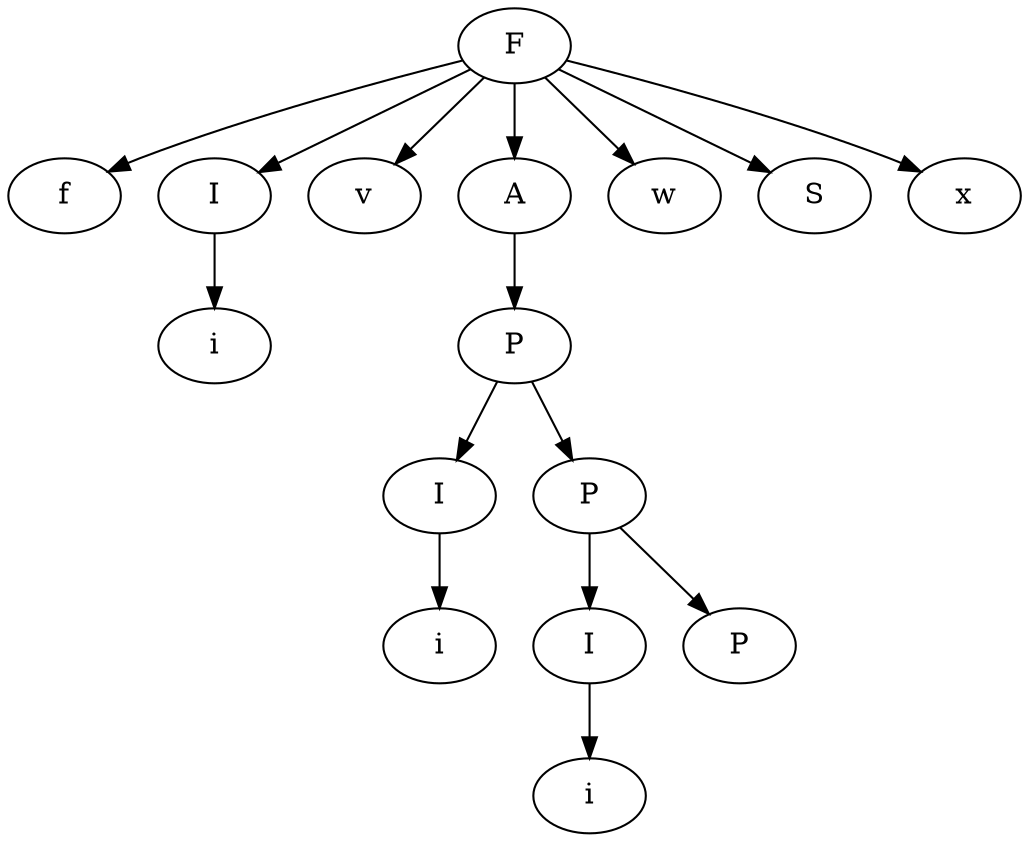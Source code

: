 //Parse tree for LL(1)
//Parsing of f i v i i i i w s s s x 

digraph "Parse tree" {
   shape=circle;
 F->f_1
 F->I_1
 F->v_1
 F->A_1
 F->w_1
 F->S_1
 F->x_1
 
 I_1->i_1
 I_2->i_2
 I_3->i_3
 A_1->P_1
 
 P_1->I_2
 P_1->P_2
 
 P_2->I_3
 P_2->P_3
 
 f_1[label="f"]
 I_1[label="I"]
 v_1[label="v"]
 A_1[label="A"]
 w_1[label="w"]
 S_1[label="S"]
 x_1[label="x"]
 
 i_1[label="i"]
 i_2[label="i"]
 i_3[label="i"]
 P_1[label="P"]
 P_2[label="P"]
 I_2[label="I"]
 P_3[label="P"]
 I_3[label="I"]
 
}